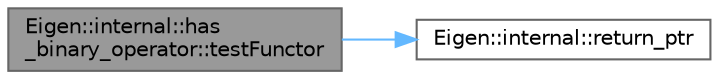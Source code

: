 digraph "Eigen::internal::has_binary_operator::testFunctor"
{
 // LATEX_PDF_SIZE
  bgcolor="transparent";
  edge [fontname=Helvetica,fontsize=10,labelfontname=Helvetica,labelfontsize=10];
  node [fontname=Helvetica,fontsize=10,shape=box,height=0.2,width=0.4];
  rankdir="LR";
  Node1 [id="Node000001",label="Eigen::internal::has\l_binary_operator::testFunctor",height=0.2,width=0.4,color="gray40", fillcolor="grey60", style="filled", fontcolor="black",tooltip=" "];
  Node1 -> Node2 [id="edge1_Node000001_Node000002",color="steelblue1",style="solid",tooltip=" "];
  Node2 [id="Node000002",label="Eigen::internal::return_ptr",height=0.2,width=0.4,color="grey40", fillcolor="white", style="filled",URL="$namespace_eigen_1_1internal.html#a1f6a1aca2368e0dc47d3a2b6b4c221e9",tooltip=" "];
}
